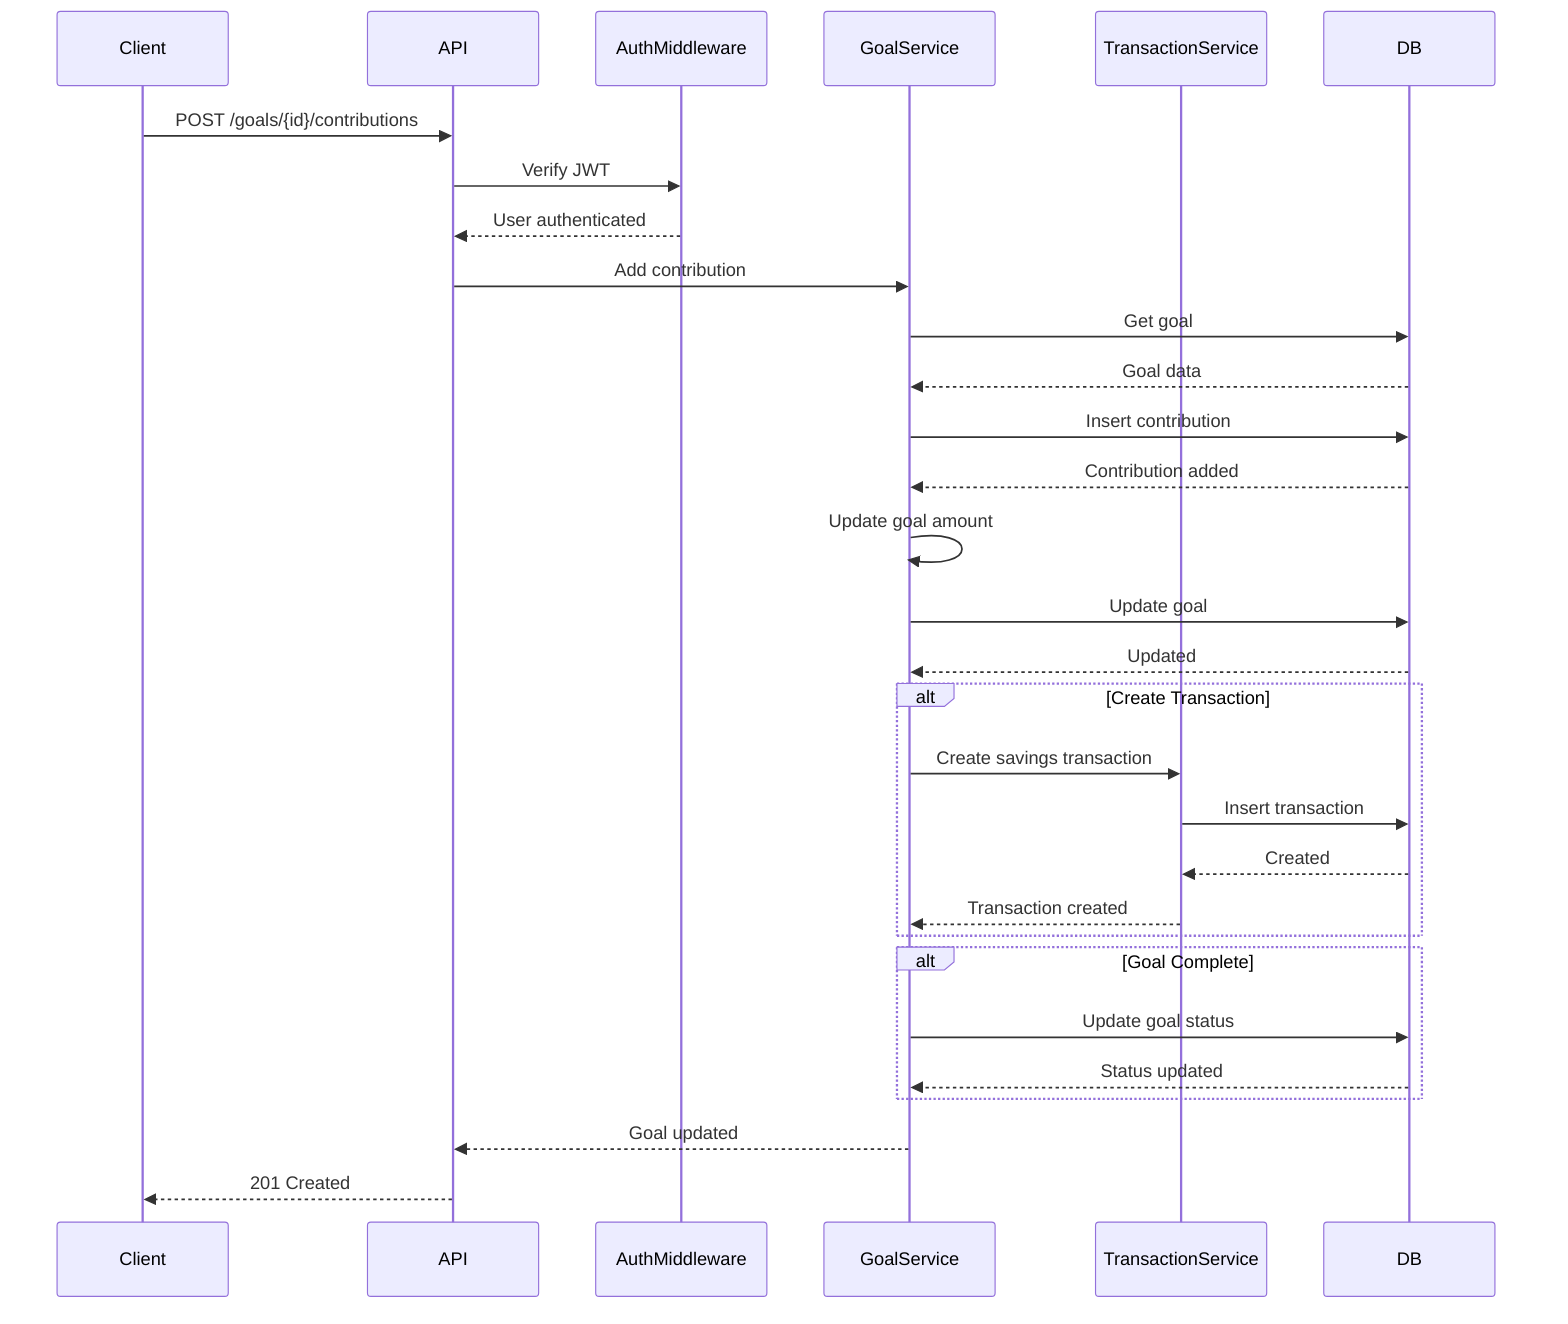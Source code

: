 sequenceDiagram
    participant Client
    participant API
    participant AuthMiddleware
    participant GoalService
    participant TransactionService
    participant DB
    
    Client->>API: POST /goals/{id}/contributions
    API->>AuthMiddleware: Verify JWT
    AuthMiddleware-->>API: User authenticated
    API->>GoalService: Add contribution
    GoalService->>DB: Get goal
    DB-->>GoalService: Goal data
    GoalService->>DB: Insert contribution
    DB-->>GoalService: Contribution added
    GoalService->>GoalService: Update goal amount
    GoalService->>DB: Update goal
    DB-->>GoalService: Updated
    alt Create Transaction
        GoalService->>TransactionService: Create savings transaction
        TransactionService->>DB: Insert transaction
        DB-->>TransactionService: Created
        TransactionService-->>GoalService: Transaction created
    end
    alt Goal Complete
        GoalService->>DB: Update goal status
        DB-->>GoalService: Status updated
    end
    GoalService-->>API: Goal updated
    API-->>Client: 201 Created